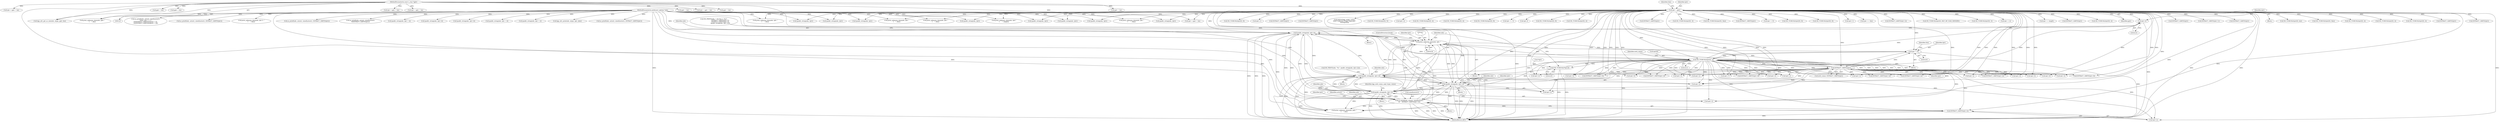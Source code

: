 digraph "0_tcpdump_d10a0f980fe8f9407ab1ffbd612641433ebe175e@pointer" {
"1002205" [label="(Call,tptr+4)"];
"1002151" [label="(Call,ND_TCHECK2(tptr[0], 2))"];
"1002374" [label="(Call,ND_TCHECK2(*tptr,8))"];
"1002387" [label="(Call,tptr +=8)"];
"1002378" [label="(Call,print_unknown_data(ndo, tptr, \"\n\t      \", 8))"];
"1002284" [label="(Call,ipaddr_string(ndo, tptr+2))"];
"1002219" [label="(Call,ipaddr_string(ndo, tptr+2))"];
"1002203" [label="(Call,ipaddr_string(ndo, tptr+4))"];
"1002298" [label="(Call,ipaddr_string(ndo, tptr+2))"];
"1002237" [label="(Call,as_printf(ndo, astostr, sizeof(astostr),\n\t\t\t    EXTRACT_32BITS(tptr+2)))"];
"1000126" [label="(MethodParameterIn,netdissect_options *ndo)"];
"1002242" [label="(Call,EXTRACT_32BITS(tptr+2))"];
"1000142" [label="(Call,tptr = pptr)"];
"1000128" [label="(MethodParameterIn,const u_char *pptr)"];
"1002158" [label="(Call,EXTRACT_16BITS(tptr))"];
"1002325" [label="(Call,tptr+6)"];
"1002358" [label="(Call,tptr+4)"];
"1002848" [label="(Call,EXTRACT_32BITS(tptr))"];
"1002237" [label="(Call,as_printf(ndo, astostr, sizeof(astostr),\n\t\t\t    EXTRACT_32BITS(tptr+2)))"];
"1000401" [label="(Call,as_printf(ndo, astostr, sizeof(astostr), EXTRACT_16BITS(tptr)))"];
"1002305" [label="(Identifier,bgp_extd_comm_ospf_rtype_values)"];
"1002331" [label="(Call,tptr+6)"];
"1002570" [label="(Call,ND_TCHECK2(tptr[0], 3))"];
"1001073" [label="(Call,ND_TCHECK2(tptr[0], tlen))"];
"1000622" [label="(Call,EXTRACT_16BITS(tptr))"];
"1002436" [label="(Call,tptr +=5)"];
"1002525" [label="(Call,ND_TCHECK2(tptr[0], 8))"];
"1002383" [label="(ControlStructure,break;)"];
"1002389" [label="(Literal,8)"];
"1001615" [label="(Call,print_unknown_data(ndo, tptr, \"\n\t    \", tlen))"];
"1002447" [label="(Call,ND_TCHECK2(tptr[0], 8))"];
"1002188" [label="(Call,ND_PRINT((ndo, \": %u:%u (= %s)\",\n                               EXTRACT_16BITS(tptr+2),\n                               EXTRACT_32BITS(tptr+4),\n                               ipaddr_string(ndo, tptr+4))))"];
"1000128" [label="(MethodParameterIn,const u_char *pptr)"];
"1002247" [label="(Call,tptr+6)"];
"1002240" [label="(Call,sizeof(astostr))"];
"1002582" [label="(Call,tptr+1)"];
"1001623" [label="(Call,tptr = pptr + len)"];
"1002147" [label="(Identifier,tlen)"];
"1001097" [label="(Call,tptr += tlen)"];
"1002536" [label="(Call,ipaddr_string(ndo, tptr))"];
"1001625" [label="(Call,pptr + len)"];
"1002152" [label="(Call,tptr[0])"];
"1001169" [label="(Call,pptr + len)"];
"1002368" [label="(Call,EXTRACT_16BITS(tptr+2))"];
"1002374" [label="(Call,ND_TCHECK2(*tptr,8))"];
"1002431" [label="(Call,EXTRACT_24BITS(tptr+2))"];
"1002243" [label="(Call,tptr+2)"];
"1002207" [label="(Literal,4)"];
"1001640" [label="(Call,ND_TCHECK2(tptr[0], BGP_MP_NLRI_MINSIZE))"];
"1001691" [label="(Call,tptr < pptr + len)"];
"1000615" [label="(Call,ND_TCHECK2(tptr[0], 3))"];
"1002236" [label="(Block,)"];
"1000542" [label="(Call,tptr +=4)"];
"1000206" [label="(Call,tptr < pptr + len)"];
"1002640" [label="(Call,tptr += length)"];
"1002205" [label="(Call,tptr+4)"];
"1002203" [label="(Call,ipaddr_string(ndo, tptr+4))"];
"1002279" [label="(Call,ND_PRINT((ndo, \"%s\", ipaddr_string(ndo, tptr+2))))"];
"1002387" [label="(Call,tptr +=8)"];
"1000461" [label="(Call,EXTRACT_32BITS(tptr))"];
"1002380" [label="(Identifier,tptr)"];
"1002354" [label="(Call,tptr+3)"];
"1000421" [label="(Call,as_printf(ndo, astostr, sizeof(astostr),\n\t\t\tEXTRACT_32BITS(tptr)))"];
"1002220" [label="(Identifier,ndo)"];
"1000587" [label="(Call,ND_TCHECK2(tptr[0], 4))"];
"1000144" [label="(Identifier,pptr)"];
"1002315" [label="(Call,tptr+7)"];
"1002357" [label="(Call,EXTRACT_16BITS(tptr+4))"];
"1002369" [label="(Call,tptr+2)"];
"1002157" [label="(Identifier,extd_comm)"];
"1002349" [label="(Call,tptr+2)"];
"1000428" [label="(Call,ipaddr_string(ndo, tptr + 4))"];
"1002482" [label="(Call,ipaddr_string(ndo, tptr+4))"];
"1002382" [label="(Literal,8)"];
"1002226" [label="(Identifier,tptr)"];
"1002248" [label="(Identifier,tptr)"];
"1002257" [label="(Call,tptr+2)"];
"1002286" [label="(Call,tptr+2)"];
"1000200" [label="(Call,bgp_attr_get_as_size(ndo, atype, pptr, len))"];
"1002199" [label="(Call,EXTRACT_32BITS(tptr+4))"];
"1002256" [label="(Call,EXTRACT_32BITS(tptr+2))"];
"1000493" [label="(Call,EXTRACT_32BITS(tptr))"];
"1001693" [label="(Call,pptr + len)"];
"1002155" [label="(Literal,2)"];
"1002381" [label="(Literal,\"\n\t      \")"];
"1002219" [label="(Call,ipaddr_string(ndo, tptr+2))"];
"1002461" [label="(Call,ipaddr_string(ndo, tptr+4))"];
"1002581" [label="(Call,EXTRACT_16BITS(tptr+1))"];
"1002516" [label="(Call,ipaddr_string(ndo, tptr))"];
"1000682" [label="(Call,print_unknown_data(ndo, tptr, \"\n\t    \", tlen))"];
"1000357" [label="(Call,EXTRACT_32BITS(tptr))"];
"1002195" [label="(Call,tptr+2)"];
"1002225" [label="(Call,tptr+6)"];
"1002246" [label="(Call,EXTRACT_16BITS(tptr+6))"];
"1000143" [label="(Identifier,tptr)"];
"1000126" [label="(MethodParameterIn,netdissect_options *ndo)"];
"1002151" [label="(Call,ND_TCHECK2(tptr[0], 2))"];
"1002239" [label="(Identifier,astostr)"];
"1000130" [label="(Block,)"];
"1000385" [label="(Call,ND_TCHECK2(tptr[0], len))"];
"1000142" [label="(Call,tptr = pptr)"];
"1002298" [label="(Call,ipaddr_string(ndo, tptr+2))"];
"1000463" [label="(Call,ipaddr_string(ndo, tptr + 4))"];
"1002377" [label="(Literal,8)"];
"1000663" [label="(Call,ND_TCHECK2(tptr[0], tlen))"];
"1002218" [label="(Block,)"];
"1002158" [label="(Call,EXTRACT_16BITS(tptr))"];
"1000486" [label="(Call,ND_TCHECK2(tptr[0], 4))"];
"1002648" [label="(Call,ND_TCHECK2(tptr[0], 4))"];
"1002149" [label="(Block,)"];
"1002489" [label="(Call,ND_TCHECK2(tptr[0], 4))"];
"1002178" [label="(Call,tptr+2)"];
"1000426" [label="(Call,EXTRACT_32BITS(tptr))"];
"1002200" [label="(Call,tptr+4)"];
"1002297" [label="(Block,)"];
"1002184" [label="(Block,)"];
"1000408" [label="(Call,ipaddr_string(ndo, tptr + 2))"];
"1001092" [label="(Call,print_unknown_data(ndo, tptr, \"\n\t    \", tlen))"];
"1000208" [label="(Call,pptr + len)"];
"1002282" [label="(Block,)"];
"1002479" [label="(Call,ipaddr_string(ndo, tptr))"];
"1000406" [label="(Call,EXTRACT_16BITS(tptr))"];
"1002221" [label="(Call,tptr+2)"];
"1002505" [label="(Call,ND_TCHECK2(tptr[0], 8))"];
"1002375" [label="(Call,*tptr)"];
"1002800" [label="(Call,bgp_attr_print(ndo, atype, tptr, alen))"];
"1002398" [label="(Call,tptr+1)"];
"1002668" [label="(Call,EXTRACT_32BITS(tptr))"];
"1000146" [label="(Identifier,tlen)"];
"1002635" [label="(Call,print_unknown_data(ndo, tptr,\"\n\t      \", length))"];
"1002909" [label="(Call,print_unknown_data(ndo, pptr, \"\n\t    \", len))"];
"1002499" [label="(Call,ipaddr_string(ndo, tptr))"];
"1002206" [label="(Identifier,tptr)"];
"1002890" [label="(Call,print_unknown_data(ndo, pptr, \"\n\t    \", len))"];
"1001647" [label="(Call,EXTRACT_16BITS(tptr))"];
"1000456" [label="(Call,as_printf(ndo, astostr, sizeof(astostr), EXTRACT_32BITS(tptr)))"];
"1002300" [label="(Call,tptr+2)"];
"1002285" [label="(Identifier,ndo)"];
"1002919" [label="(MethodReturn,RET)"];
"1000170" [label="(Call,tok2str(bgp_origin_values,\n\t\t\t\t\t\t\"Unknown Origin Typecode\",\n\t\t\t\t\t\ttptr[0]))"];
"1002408" [label="(Call,ND_TCHECK2(tptr[0], 5))"];
"1002432" [label="(Call,tptr+2)"];
"1002204" [label="(Identifier,ndo)"];
"1002552" [label="(Call,print_unknown_data(ndo, tptr, \"\n\t      \", tlen))"];
"1000347" [label="(Call,ND_TCHECK2(tptr[0], 4))"];
"1000557" [label="(Call,ND_TCHECK2(tptr[0], 4))"];
"1001167" [label="(Call,tptr < pptr + len)"];
"1002468" [label="(Call,ND_TCHECK2(tptr[0], 8))"];
"1002585" [label="(Call,tptr += 3)"];
"1002198" [label="(Block,)"];
"1002224" [label="(Call,EXTRACT_16BITS(tptr+6))"];
"1000258" [label="(Call,as_printf(ndo, astostr, sizeof(astostr),\n\t\t\t\tas_size == 2 ?\n\t\t\t\tEXTRACT_16BITS(&tptr[2 + i]) :\n\t\t\t\tEXTRACT_32BITS(&tptr[2 + i])))"];
"1002378" [label="(Call,print_unknown_data(ndo, tptr, \"\n\t      \", 8))"];
"1002159" [label="(Identifier,tptr)"];
"1002242" [label="(Call,EXTRACT_32BITS(tptr+2))"];
"1002119" [label="(Call,tptr = pptr + len)"];
"1002156" [label="(Call,extd_comm=EXTRACT_16BITS(tptr))"];
"1002194" [label="(Call,EXTRACT_16BITS(tptr+2))"];
"1002299" [label="(Identifier,ndo)"];
"1002379" [label="(Identifier,ndo)"];
"1000598" [label="(Call,ipaddr_string(ndo, tptr))"];
"1002663" [label="(Call,as_printf(ndo, astostr, sizeof(astostr), EXTRACT_32BITS(tptr)))"];
"1002238" [label="(Identifier,ndo)"];
"1002091" [label="(Call,tptr-3)"];
"1000445" [label="(Call,ND_TCHECK2(tptr[0], 8))"];
"1002458" [label="(Call,ipaddr_string(ndo, tptr))"];
"1000321" [label="(Call,ND_TCHECK2(tptr[0], 4))"];
"1000331" [label="(Call,ipaddr_string(ndo, tptr))"];
"1002388" [label="(Identifier,tptr)"];
"1000567" [label="(Call,ipaddr_string(ndo, tptr))"];
"1002121" [label="(Call,pptr + len)"];
"1002109" [label="(Call,print_unknown_data(ndo, tptr-3, \"\n\t    \", tlen))"];
"1002308" [label="(Call,tptr+6)"];
"1002284" [label="(Call,ipaddr_string(ndo, tptr+2))"];
"1002205" -> "1002203"  [label="AST: "];
"1002205" -> "1002207"  [label="CFG: "];
"1002206" -> "1002205"  [label="AST: "];
"1002207" -> "1002205"  [label="AST: "];
"1002203" -> "1002205"  [label="CFG: "];
"1002205" -> "1002919"  [label="DDG: "];
"1002151" -> "1002205"  [label="DDG: "];
"1000142" -> "1002205"  [label="DDG: "];
"1002158" -> "1002205"  [label="DDG: "];
"1002151" -> "1002149"  [label="AST: "];
"1002151" -> "1002155"  [label="CFG: "];
"1002152" -> "1002151"  [label="AST: "];
"1002155" -> "1002151"  [label="AST: "];
"1002157" -> "1002151"  [label="CFG: "];
"1002151" -> "1002919"  [label="DDG: "];
"1002151" -> "1002919"  [label="DDG: "];
"1002374" -> "1002151"  [label="DDG: "];
"1002387" -> "1002151"  [label="DDG: "];
"1000142" -> "1002151"  [label="DDG: "];
"1002151" -> "1002158"  [label="DDG: "];
"1002151" -> "1002178"  [label="DDG: "];
"1002151" -> "1002194"  [label="DDG: "];
"1002151" -> "1002195"  [label="DDG: "];
"1002151" -> "1002199"  [label="DDG: "];
"1002151" -> "1002200"  [label="DDG: "];
"1002151" -> "1002203"  [label="DDG: "];
"1002151" -> "1002219"  [label="DDG: "];
"1002151" -> "1002221"  [label="DDG: "];
"1002151" -> "1002224"  [label="DDG: "];
"1002151" -> "1002225"  [label="DDG: "];
"1002151" -> "1002242"  [label="DDG: "];
"1002151" -> "1002243"  [label="DDG: "];
"1002151" -> "1002246"  [label="DDG: "];
"1002151" -> "1002247"  [label="DDG: "];
"1002151" -> "1002256"  [label="DDG: "];
"1002151" -> "1002257"  [label="DDG: "];
"1002151" -> "1002284"  [label="DDG: "];
"1002151" -> "1002286"  [label="DDG: "];
"1002151" -> "1002298"  [label="DDG: "];
"1002151" -> "1002300"  [label="DDG: "];
"1002151" -> "1002308"  [label="DDG: "];
"1002151" -> "1002315"  [label="DDG: "];
"1002151" -> "1002325"  [label="DDG: "];
"1002151" -> "1002331"  [label="DDG: "];
"1002151" -> "1002349"  [label="DDG: "];
"1002151" -> "1002354"  [label="DDG: "];
"1002151" -> "1002357"  [label="DDG: "];
"1002151" -> "1002358"  [label="DDG: "];
"1002151" -> "1002368"  [label="DDG: "];
"1002151" -> "1002369"  [label="DDG: "];
"1002151" -> "1002374"  [label="DDG: "];
"1002151" -> "1002378"  [label="DDG: "];
"1002151" -> "1002387"  [label="DDG: "];
"1002374" -> "1002184"  [label="AST: "];
"1002374" -> "1002377"  [label="CFG: "];
"1002375" -> "1002374"  [label="AST: "];
"1002377" -> "1002374"  [label="AST: "];
"1002379" -> "1002374"  [label="CFG: "];
"1002374" -> "1002919"  [label="DDG: "];
"1002374" -> "1002919"  [label="DDG: "];
"1002387" -> "1002149"  [label="AST: "];
"1002387" -> "1002389"  [label="CFG: "];
"1002388" -> "1002387"  [label="AST: "];
"1002389" -> "1002387"  [label="AST: "];
"1002147" -> "1002387"  [label="CFG: "];
"1002387" -> "1002919"  [label="DDG: "];
"1002387" -> "1002158"  [label="DDG: "];
"1002378" -> "1002387"  [label="DDG: "];
"1000142" -> "1002387"  [label="DDG: "];
"1002158" -> "1002387"  [label="DDG: "];
"1002378" -> "1002184"  [label="AST: "];
"1002378" -> "1002382"  [label="CFG: "];
"1002379" -> "1002378"  [label="AST: "];
"1002380" -> "1002378"  [label="AST: "];
"1002381" -> "1002378"  [label="AST: "];
"1002382" -> "1002378"  [label="AST: "];
"1002383" -> "1002378"  [label="CFG: "];
"1002378" -> "1002919"  [label="DDG: "];
"1002378" -> "1002919"  [label="DDG: "];
"1002378" -> "1002919"  [label="DDG: "];
"1002378" -> "1002203"  [label="DDG: "];
"1002378" -> "1002219"  [label="DDG: "];
"1002378" -> "1002237"  [label="DDG: "];
"1002378" -> "1002284"  [label="DDG: "];
"1002378" -> "1002298"  [label="DDG: "];
"1002284" -> "1002378"  [label="DDG: "];
"1002219" -> "1002378"  [label="DDG: "];
"1002203" -> "1002378"  [label="DDG: "];
"1002298" -> "1002378"  [label="DDG: "];
"1002237" -> "1002378"  [label="DDG: "];
"1000126" -> "1002378"  [label="DDG: "];
"1000142" -> "1002378"  [label="DDG: "];
"1002158" -> "1002378"  [label="DDG: "];
"1002378" -> "1002909"  [label="DDG: "];
"1002284" -> "1002282"  [label="AST: "];
"1002284" -> "1002286"  [label="CFG: "];
"1002285" -> "1002284"  [label="AST: "];
"1002286" -> "1002284"  [label="AST: "];
"1002279" -> "1002284"  [label="CFG: "];
"1002284" -> "1002919"  [label="DDG: "];
"1002284" -> "1002919"  [label="DDG: "];
"1002284" -> "1002919"  [label="DDG: "];
"1002284" -> "1002203"  [label="DDG: "];
"1002284" -> "1002219"  [label="DDG: "];
"1002284" -> "1002237"  [label="DDG: "];
"1002219" -> "1002284"  [label="DDG: "];
"1002203" -> "1002284"  [label="DDG: "];
"1002298" -> "1002284"  [label="DDG: "];
"1002237" -> "1002284"  [label="DDG: "];
"1000126" -> "1002284"  [label="DDG: "];
"1000142" -> "1002284"  [label="DDG: "];
"1002158" -> "1002284"  [label="DDG: "];
"1002284" -> "1002298"  [label="DDG: "];
"1002284" -> "1002909"  [label="DDG: "];
"1002219" -> "1002218"  [label="AST: "];
"1002219" -> "1002221"  [label="CFG: "];
"1002220" -> "1002219"  [label="AST: "];
"1002221" -> "1002219"  [label="AST: "];
"1002226" -> "1002219"  [label="CFG: "];
"1002219" -> "1002919"  [label="DDG: "];
"1002219" -> "1002919"  [label="DDG: "];
"1002219" -> "1002919"  [label="DDG: "];
"1002219" -> "1002203"  [label="DDG: "];
"1002203" -> "1002219"  [label="DDG: "];
"1002298" -> "1002219"  [label="DDG: "];
"1002237" -> "1002219"  [label="DDG: "];
"1000126" -> "1002219"  [label="DDG: "];
"1000142" -> "1002219"  [label="DDG: "];
"1002158" -> "1002219"  [label="DDG: "];
"1002219" -> "1002237"  [label="DDG: "];
"1002219" -> "1002298"  [label="DDG: "];
"1002219" -> "1002909"  [label="DDG: "];
"1002203" -> "1002198"  [label="AST: "];
"1002204" -> "1002203"  [label="AST: "];
"1002188" -> "1002203"  [label="CFG: "];
"1002203" -> "1002919"  [label="DDG: "];
"1002203" -> "1002919"  [label="DDG: "];
"1002203" -> "1002919"  [label="DDG: "];
"1002298" -> "1002203"  [label="DDG: "];
"1002237" -> "1002203"  [label="DDG: "];
"1000126" -> "1002203"  [label="DDG: "];
"1000142" -> "1002203"  [label="DDG: "];
"1002158" -> "1002203"  [label="DDG: "];
"1002203" -> "1002237"  [label="DDG: "];
"1002203" -> "1002298"  [label="DDG: "];
"1002203" -> "1002909"  [label="DDG: "];
"1002298" -> "1002297"  [label="AST: "];
"1002298" -> "1002300"  [label="CFG: "];
"1002299" -> "1002298"  [label="AST: "];
"1002300" -> "1002298"  [label="AST: "];
"1002305" -> "1002298"  [label="CFG: "];
"1002298" -> "1002919"  [label="DDG: "];
"1002298" -> "1002919"  [label="DDG: "];
"1002298" -> "1002919"  [label="DDG: "];
"1002298" -> "1002237"  [label="DDG: "];
"1002237" -> "1002298"  [label="DDG: "];
"1000126" -> "1002298"  [label="DDG: "];
"1000142" -> "1002298"  [label="DDG: "];
"1002158" -> "1002298"  [label="DDG: "];
"1002298" -> "1002909"  [label="DDG: "];
"1002237" -> "1002236"  [label="AST: "];
"1002237" -> "1002242"  [label="CFG: "];
"1002238" -> "1002237"  [label="AST: "];
"1002239" -> "1002237"  [label="AST: "];
"1002240" -> "1002237"  [label="AST: "];
"1002242" -> "1002237"  [label="AST: "];
"1002248" -> "1002237"  [label="CFG: "];
"1002237" -> "1002919"  [label="DDG: "];
"1002237" -> "1002919"  [label="DDG: "];
"1002237" -> "1002919"  [label="DDG: "];
"1002237" -> "1002919"  [label="DDG: "];
"1000126" -> "1002237"  [label="DDG: "];
"1002242" -> "1002237"  [label="DDG: "];
"1002237" -> "1002909"  [label="DDG: "];
"1000126" -> "1000125"  [label="AST: "];
"1000126" -> "1002919"  [label="DDG: "];
"1000126" -> "1000200"  [label="DDG: "];
"1000126" -> "1000258"  [label="DDG: "];
"1000126" -> "1000331"  [label="DDG: "];
"1000126" -> "1000401"  [label="DDG: "];
"1000126" -> "1000408"  [label="DDG: "];
"1000126" -> "1000421"  [label="DDG: "];
"1000126" -> "1000428"  [label="DDG: "];
"1000126" -> "1000456"  [label="DDG: "];
"1000126" -> "1000463"  [label="DDG: "];
"1000126" -> "1000567"  [label="DDG: "];
"1000126" -> "1000598"  [label="DDG: "];
"1000126" -> "1000682"  [label="DDG: "];
"1000126" -> "1001092"  [label="DDG: "];
"1000126" -> "1001615"  [label="DDG: "];
"1000126" -> "1002109"  [label="DDG: "];
"1000126" -> "1002458"  [label="DDG: "];
"1000126" -> "1002461"  [label="DDG: "];
"1000126" -> "1002479"  [label="DDG: "];
"1000126" -> "1002482"  [label="DDG: "];
"1000126" -> "1002499"  [label="DDG: "];
"1000126" -> "1002516"  [label="DDG: "];
"1000126" -> "1002536"  [label="DDG: "];
"1000126" -> "1002552"  [label="DDG: "];
"1000126" -> "1002635"  [label="DDG: "];
"1000126" -> "1002663"  [label="DDG: "];
"1000126" -> "1002800"  [label="DDG: "];
"1000126" -> "1002890"  [label="DDG: "];
"1000126" -> "1002909"  [label="DDG: "];
"1002242" -> "1002243"  [label="CFG: "];
"1002243" -> "1002242"  [label="AST: "];
"1002242" -> "1002919"  [label="DDG: "];
"1000142" -> "1002242"  [label="DDG: "];
"1002158" -> "1002242"  [label="DDG: "];
"1000142" -> "1000130"  [label="AST: "];
"1000142" -> "1000144"  [label="CFG: "];
"1000143" -> "1000142"  [label="AST: "];
"1000144" -> "1000142"  [label="AST: "];
"1000146" -> "1000142"  [label="CFG: "];
"1000142" -> "1002919"  [label="DDG: "];
"1000142" -> "1002919"  [label="DDG: "];
"1000128" -> "1000142"  [label="DDG: "];
"1000142" -> "1000170"  [label="DDG: "];
"1000142" -> "1000206"  [label="DDG: "];
"1000142" -> "1000321"  [label="DDG: "];
"1000142" -> "1000331"  [label="DDG: "];
"1000142" -> "1000347"  [label="DDG: "];
"1000142" -> "1000357"  [label="DDG: "];
"1000142" -> "1000385"  [label="DDG: "];
"1000142" -> "1000406"  [label="DDG: "];
"1000142" -> "1000426"  [label="DDG: "];
"1000142" -> "1000445"  [label="DDG: "];
"1000142" -> "1000461"  [label="DDG: "];
"1000142" -> "1000486"  [label="DDG: "];
"1000142" -> "1000493"  [label="DDG: "];
"1000142" -> "1000542"  [label="DDG: "];
"1000142" -> "1000557"  [label="DDG: "];
"1000142" -> "1000567"  [label="DDG: "];
"1000142" -> "1000587"  [label="DDG: "];
"1000142" -> "1000598"  [label="DDG: "];
"1000142" -> "1000615"  [label="DDG: "];
"1000142" -> "1000622"  [label="DDG: "];
"1000142" -> "1000663"  [label="DDG: "];
"1000142" -> "1000682"  [label="DDG: "];
"1000142" -> "1001073"  [label="DDG: "];
"1000142" -> "1001092"  [label="DDG: "];
"1000142" -> "1001097"  [label="DDG: "];
"1000142" -> "1001615"  [label="DDG: "];
"1000142" -> "1001640"  [label="DDG: "];
"1000142" -> "1001647"  [label="DDG: "];
"1000142" -> "1002091"  [label="DDG: "];
"1000142" -> "1002158"  [label="DDG: "];
"1000142" -> "1002194"  [label="DDG: "];
"1000142" -> "1002195"  [label="DDG: "];
"1000142" -> "1002199"  [label="DDG: "];
"1000142" -> "1002200"  [label="DDG: "];
"1000142" -> "1002221"  [label="DDG: "];
"1000142" -> "1002224"  [label="DDG: "];
"1000142" -> "1002225"  [label="DDG: "];
"1000142" -> "1002243"  [label="DDG: "];
"1000142" -> "1002246"  [label="DDG: "];
"1000142" -> "1002247"  [label="DDG: "];
"1000142" -> "1002256"  [label="DDG: "];
"1000142" -> "1002257"  [label="DDG: "];
"1000142" -> "1002286"  [label="DDG: "];
"1000142" -> "1002300"  [label="DDG: "];
"1000142" -> "1002308"  [label="DDG: "];
"1000142" -> "1002315"  [label="DDG: "];
"1000142" -> "1002325"  [label="DDG: "];
"1000142" -> "1002331"  [label="DDG: "];
"1000142" -> "1002349"  [label="DDG: "];
"1000142" -> "1002354"  [label="DDG: "];
"1000142" -> "1002357"  [label="DDG: "];
"1000142" -> "1002358"  [label="DDG: "];
"1000142" -> "1002368"  [label="DDG: "];
"1000142" -> "1002369"  [label="DDG: "];
"1000142" -> "1002398"  [label="DDG: "];
"1000142" -> "1002408"  [label="DDG: "];
"1000142" -> "1002431"  [label="DDG: "];
"1000142" -> "1002432"  [label="DDG: "];
"1000142" -> "1002436"  [label="DDG: "];
"1000142" -> "1002447"  [label="DDG: "];
"1000142" -> "1002458"  [label="DDG: "];
"1000142" -> "1002468"  [label="DDG: "];
"1000142" -> "1002479"  [label="DDG: "];
"1000142" -> "1002489"  [label="DDG: "];
"1000142" -> "1002499"  [label="DDG: "];
"1000142" -> "1002505"  [label="DDG: "];
"1000142" -> "1002516"  [label="DDG: "];
"1000142" -> "1002525"  [label="DDG: "];
"1000142" -> "1002536"  [label="DDG: "];
"1000142" -> "1002552"  [label="DDG: "];
"1000142" -> "1002570"  [label="DDG: "];
"1000142" -> "1002581"  [label="DDG: "];
"1000142" -> "1002582"  [label="DDG: "];
"1000142" -> "1002585"  [label="DDG: "];
"1000142" -> "1002635"  [label="DDG: "];
"1000142" -> "1002640"  [label="DDG: "];
"1000142" -> "1002648"  [label="DDG: "];
"1000142" -> "1002668"  [label="DDG: "];
"1000142" -> "1002848"  [label="DDG: "];
"1000128" -> "1000125"  [label="AST: "];
"1000128" -> "1002919"  [label="DDG: "];
"1000128" -> "1000200"  [label="DDG: "];
"1000128" -> "1000206"  [label="DDG: "];
"1000128" -> "1000208"  [label="DDG: "];
"1000128" -> "1001167"  [label="DDG: "];
"1000128" -> "1001169"  [label="DDG: "];
"1000128" -> "1001623"  [label="DDG: "];
"1000128" -> "1001625"  [label="DDG: "];
"1000128" -> "1001691"  [label="DDG: "];
"1000128" -> "1001693"  [label="DDG: "];
"1000128" -> "1002119"  [label="DDG: "];
"1000128" -> "1002121"  [label="DDG: "];
"1000128" -> "1002890"  [label="DDG: "];
"1000128" -> "1002909"  [label="DDG: "];
"1002158" -> "1002156"  [label="AST: "];
"1002158" -> "1002159"  [label="CFG: "];
"1002159" -> "1002158"  [label="AST: "];
"1002156" -> "1002158"  [label="CFG: "];
"1002158" -> "1002156"  [label="DDG: "];
"1002158" -> "1002178"  [label="DDG: "];
"1002158" -> "1002194"  [label="DDG: "];
"1002158" -> "1002195"  [label="DDG: "];
"1002158" -> "1002199"  [label="DDG: "];
"1002158" -> "1002200"  [label="DDG: "];
"1002158" -> "1002221"  [label="DDG: "];
"1002158" -> "1002224"  [label="DDG: "];
"1002158" -> "1002225"  [label="DDG: "];
"1002158" -> "1002243"  [label="DDG: "];
"1002158" -> "1002246"  [label="DDG: "];
"1002158" -> "1002247"  [label="DDG: "];
"1002158" -> "1002256"  [label="DDG: "];
"1002158" -> "1002257"  [label="DDG: "];
"1002158" -> "1002286"  [label="DDG: "];
"1002158" -> "1002300"  [label="DDG: "];
"1002158" -> "1002308"  [label="DDG: "];
"1002158" -> "1002315"  [label="DDG: "];
"1002158" -> "1002325"  [label="DDG: "];
"1002158" -> "1002331"  [label="DDG: "];
"1002158" -> "1002349"  [label="DDG: "];
"1002158" -> "1002354"  [label="DDG: "];
"1002158" -> "1002357"  [label="DDG: "];
"1002158" -> "1002358"  [label="DDG: "];
"1002158" -> "1002368"  [label="DDG: "];
"1002158" -> "1002369"  [label="DDG: "];
}
